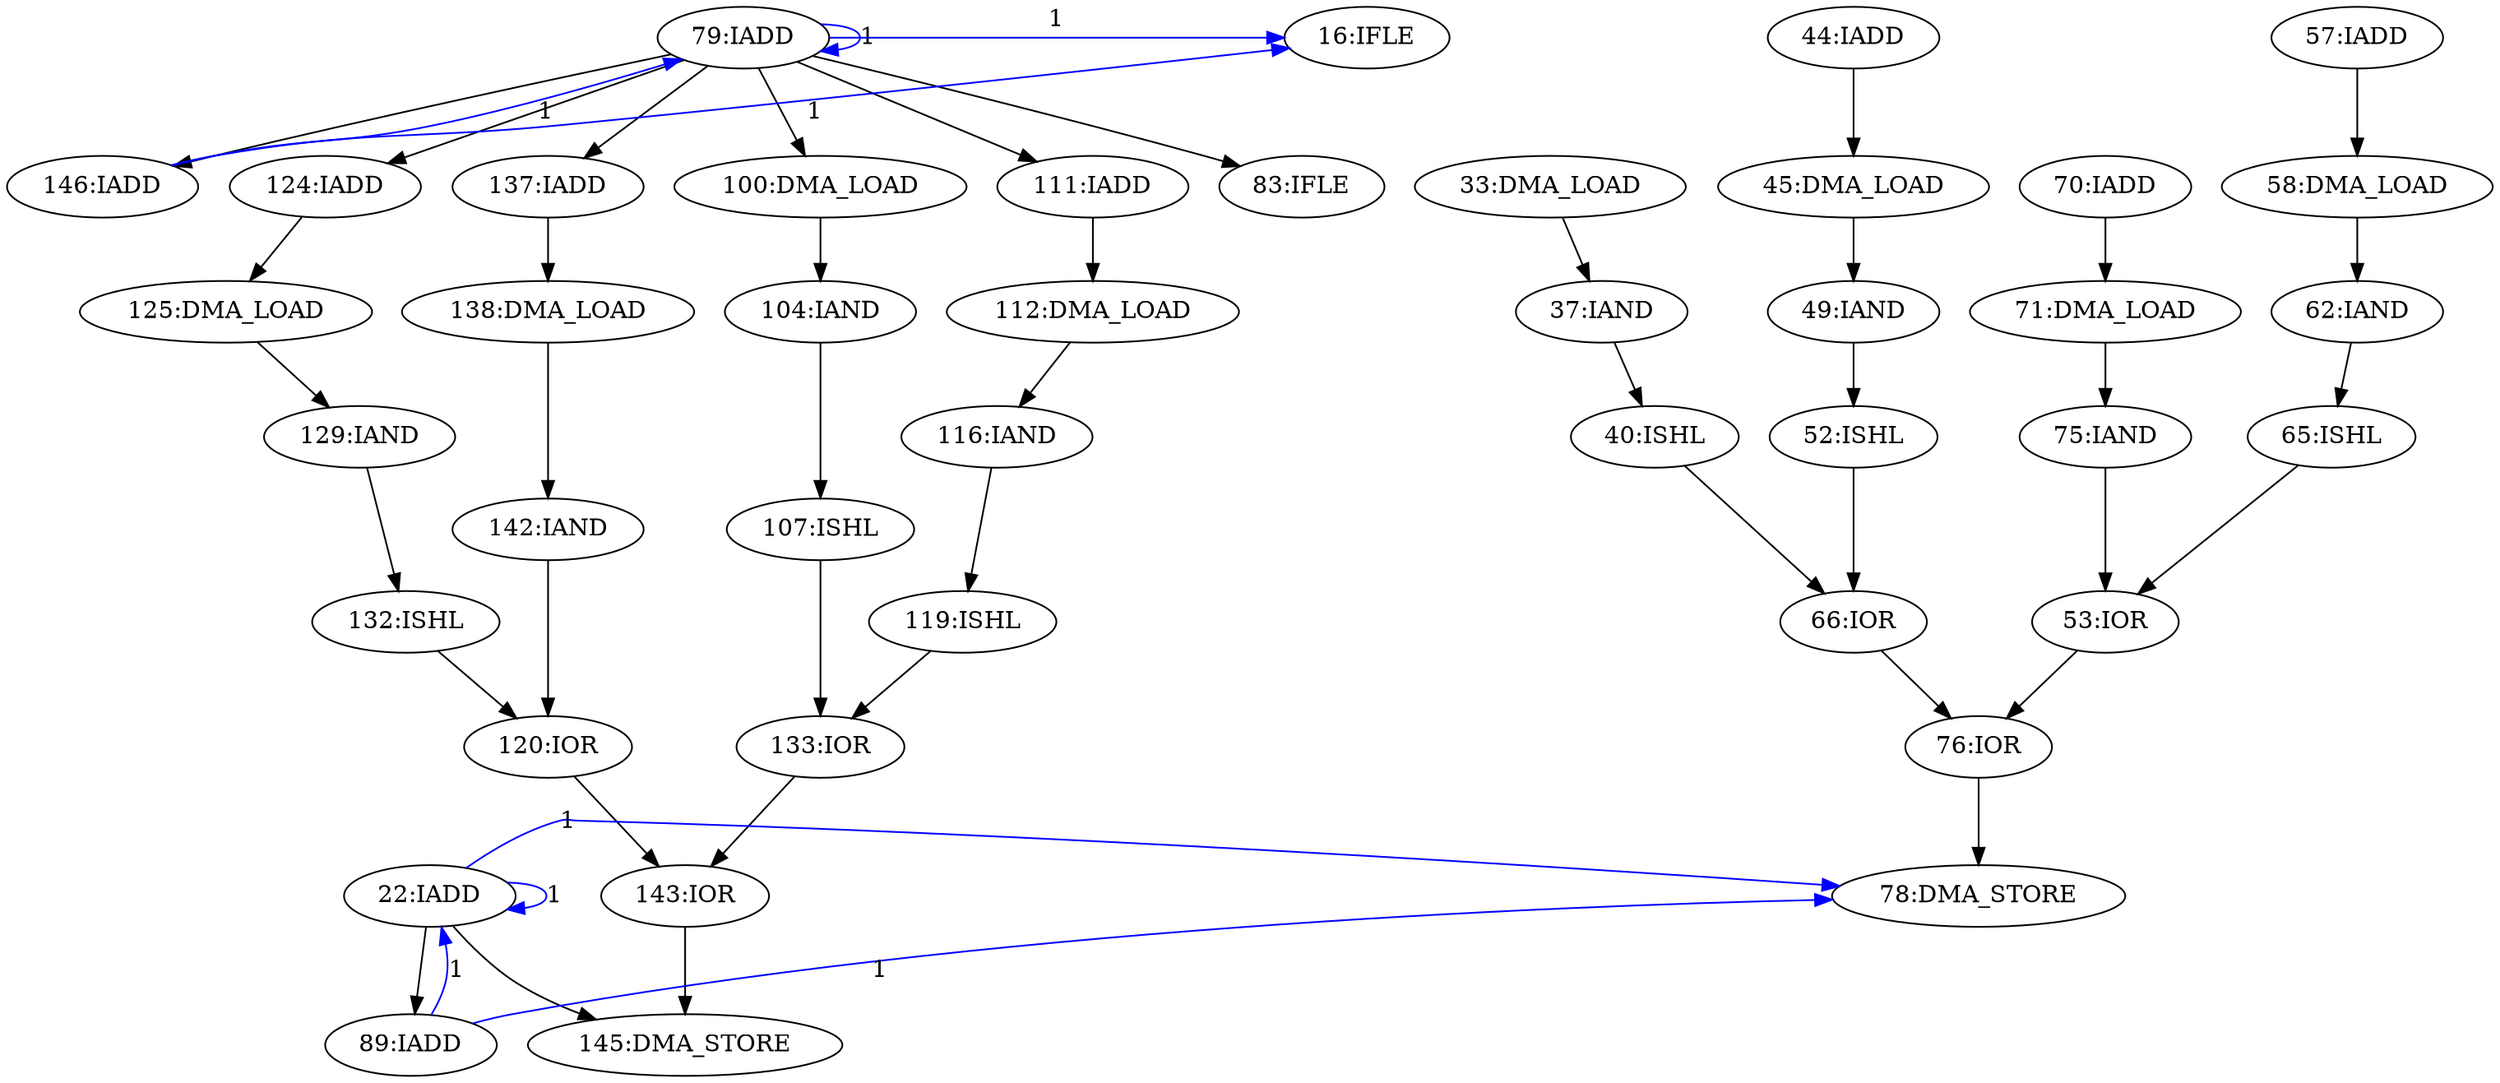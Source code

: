 digraph depgraph {
n0 [label="62:IAND"];
n1 [label="58:DMA_LOAD"];
n1 -> n0;
n2 [label="45:DMA_LOAD"];
n3 [label="44:IADD"];
n3 -> n2;
n4 [label="143:IOR"];
n5 [label="133:IOR"];
n5 -> n4;
n6 [label="120:IOR"];
n6 -> n4;
n7 [label="138:DMA_LOAD"];
n8 [label="137:IADD"];
n8 -> n7;
n9 [label="75:IAND"];
n10 [label="71:DMA_LOAD"];
n10 -> n9;
n11 [label="53:IOR"];
n12 [label="65:ISHL"];
n12 -> n11;
n9 -> n11;
n13 [label="132:ISHL"];
n13 -> n6;
n14 [label="142:IAND"];
n14 -> n6;
n15 [label="37:IAND"];
n16 [label="33:DMA_LOAD"];
n16 -> n15;
n17 [label="100:DMA_LOAD"];
n18 [label="79:IADD"];
n18 -> n17;
n19 [label="107:ISHL"];
n19 -> n5;
n20 [label="119:ISHL"];
n20 -> n5;
n21 [label="116:IAND"];
n22 [label="112:DMA_LOAD"];
n22 -> n21;
n23 [label="70:IADD"];
n23 -> n10;
n24 [label="49:IAND"];
n2 -> n24;
n25 [label="57:IADD"];
n25 -> n1;
n0 -> n12;
n26 [label="111:IADD"];
n26 -> n22;
n18 -> n8;
n27 [label="145:DMA_STORE"];
n28 [label="22:IADD"];
n28 -> n27;
n4 -> n27;
n29 [label="76:IOR"];
n30 [label="66:IOR"];
n30 -> n29;
n11 -> n29;
n31 [label="129:IAND"];
n31 -> n13;
n32 [label="83:IFLE"];
n18 -> n32;
n33 [label="40:ISHL"];
n33 -> n30;
n34 [label="52:ISHL"];
n34 -> n30;
n35 [label="146:IADD"];
n18 -> n35;
n24 -> n34;
n21 -> n20;
n36 [label="78:DMA_STORE"];
n29 -> n36;
n18 -> n26;
n37 [label="125:DMA_LOAD"];
n38 [label="124:IADD"];
n38 -> n37;
n7 -> n14;
n39 [label="104:IAND"];
n39 -> n19;
n17 -> n39;
n15 -> n33;
n18 -> n38;
n40 [label="89:IADD"];
n28 -> n40;
n37 -> n31;
n41 [label="16:IFLE"];
n18 -> n41 [constraint=false,color=blue,label="1"];
n18 -> n18 [constraint=false,color=blue,label="1"];
n35 -> n41 [constraint=false,color=blue,label="1"];
n35 -> n18 [constraint=false,color=blue,label="1"];
n40 -> n36 [constraint=false,color=blue,label="1"];
n40 -> n28 [constraint=false,color=blue,label="1"];
n28 -> n36 [constraint=false,color=blue,label="1"];
n28 -> n28 [constraint=false,color=blue,label="1"];
}